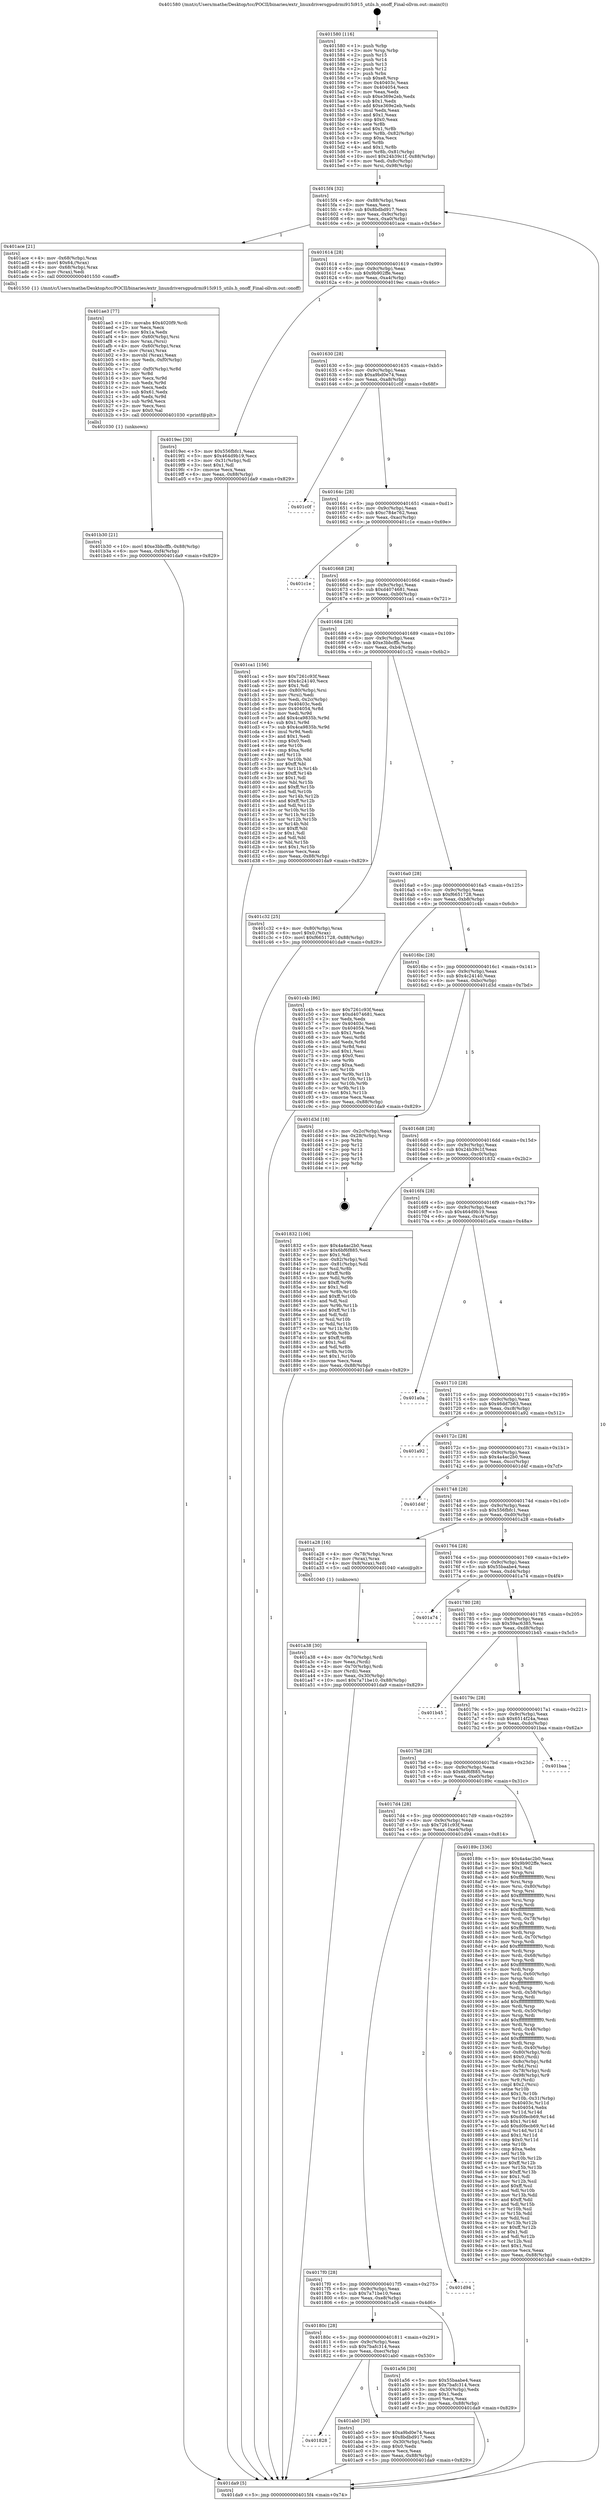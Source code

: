 digraph "0x401580" {
  label = "0x401580 (/mnt/c/Users/mathe/Desktop/tcc/POCII/binaries/extr_linuxdriversgpudrmi915i915_utils.h_onoff_Final-ollvm.out::main(0))"
  labelloc = "t"
  node[shape=record]

  Entry [label="",width=0.3,height=0.3,shape=circle,fillcolor=black,style=filled]
  "0x4015f4" [label="{
     0x4015f4 [32]\l
     | [instrs]\l
     &nbsp;&nbsp;0x4015f4 \<+6\>: mov -0x88(%rbp),%eax\l
     &nbsp;&nbsp;0x4015fa \<+2\>: mov %eax,%ecx\l
     &nbsp;&nbsp;0x4015fc \<+6\>: sub $0x8bdbd917,%ecx\l
     &nbsp;&nbsp;0x401602 \<+6\>: mov %eax,-0x9c(%rbp)\l
     &nbsp;&nbsp;0x401608 \<+6\>: mov %ecx,-0xa0(%rbp)\l
     &nbsp;&nbsp;0x40160e \<+6\>: je 0000000000401ace \<main+0x54e\>\l
  }"]
  "0x401ace" [label="{
     0x401ace [21]\l
     | [instrs]\l
     &nbsp;&nbsp;0x401ace \<+4\>: mov -0x68(%rbp),%rax\l
     &nbsp;&nbsp;0x401ad2 \<+6\>: movl $0x64,(%rax)\l
     &nbsp;&nbsp;0x401ad8 \<+4\>: mov -0x68(%rbp),%rax\l
     &nbsp;&nbsp;0x401adc \<+2\>: mov (%rax),%edi\l
     &nbsp;&nbsp;0x401ade \<+5\>: call 0000000000401550 \<onoff\>\l
     | [calls]\l
     &nbsp;&nbsp;0x401550 \{1\} (/mnt/c/Users/mathe/Desktop/tcc/POCII/binaries/extr_linuxdriversgpudrmi915i915_utils.h_onoff_Final-ollvm.out::onoff)\l
  }"]
  "0x401614" [label="{
     0x401614 [28]\l
     | [instrs]\l
     &nbsp;&nbsp;0x401614 \<+5\>: jmp 0000000000401619 \<main+0x99\>\l
     &nbsp;&nbsp;0x401619 \<+6\>: mov -0x9c(%rbp),%eax\l
     &nbsp;&nbsp;0x40161f \<+5\>: sub $0x9b902ffe,%eax\l
     &nbsp;&nbsp;0x401624 \<+6\>: mov %eax,-0xa4(%rbp)\l
     &nbsp;&nbsp;0x40162a \<+6\>: je 00000000004019ec \<main+0x46c\>\l
  }"]
  Exit [label="",width=0.3,height=0.3,shape=circle,fillcolor=black,style=filled,peripheries=2]
  "0x4019ec" [label="{
     0x4019ec [30]\l
     | [instrs]\l
     &nbsp;&nbsp;0x4019ec \<+5\>: mov $0x556fbfc1,%eax\l
     &nbsp;&nbsp;0x4019f1 \<+5\>: mov $0x464d9b19,%ecx\l
     &nbsp;&nbsp;0x4019f6 \<+3\>: mov -0x31(%rbp),%dl\l
     &nbsp;&nbsp;0x4019f9 \<+3\>: test $0x1,%dl\l
     &nbsp;&nbsp;0x4019fc \<+3\>: cmovne %ecx,%eax\l
     &nbsp;&nbsp;0x4019ff \<+6\>: mov %eax,-0x88(%rbp)\l
     &nbsp;&nbsp;0x401a05 \<+5\>: jmp 0000000000401da9 \<main+0x829\>\l
  }"]
  "0x401630" [label="{
     0x401630 [28]\l
     | [instrs]\l
     &nbsp;&nbsp;0x401630 \<+5\>: jmp 0000000000401635 \<main+0xb5\>\l
     &nbsp;&nbsp;0x401635 \<+6\>: mov -0x9c(%rbp),%eax\l
     &nbsp;&nbsp;0x40163b \<+5\>: sub $0xa9bd0e74,%eax\l
     &nbsp;&nbsp;0x401640 \<+6\>: mov %eax,-0xa8(%rbp)\l
     &nbsp;&nbsp;0x401646 \<+6\>: je 0000000000401c0f \<main+0x68f\>\l
  }"]
  "0x401b30" [label="{
     0x401b30 [21]\l
     | [instrs]\l
     &nbsp;&nbsp;0x401b30 \<+10\>: movl $0xe3bbcffb,-0x88(%rbp)\l
     &nbsp;&nbsp;0x401b3a \<+6\>: mov %eax,-0xf4(%rbp)\l
     &nbsp;&nbsp;0x401b40 \<+5\>: jmp 0000000000401da9 \<main+0x829\>\l
  }"]
  "0x401c0f" [label="{
     0x401c0f\l
  }", style=dashed]
  "0x40164c" [label="{
     0x40164c [28]\l
     | [instrs]\l
     &nbsp;&nbsp;0x40164c \<+5\>: jmp 0000000000401651 \<main+0xd1\>\l
     &nbsp;&nbsp;0x401651 \<+6\>: mov -0x9c(%rbp),%eax\l
     &nbsp;&nbsp;0x401657 \<+5\>: sub $0xc784e762,%eax\l
     &nbsp;&nbsp;0x40165c \<+6\>: mov %eax,-0xac(%rbp)\l
     &nbsp;&nbsp;0x401662 \<+6\>: je 0000000000401c1e \<main+0x69e\>\l
  }"]
  "0x401ae3" [label="{
     0x401ae3 [77]\l
     | [instrs]\l
     &nbsp;&nbsp;0x401ae3 \<+10\>: movabs $0x4020f9,%rdi\l
     &nbsp;&nbsp;0x401aed \<+2\>: xor %ecx,%ecx\l
     &nbsp;&nbsp;0x401aef \<+5\>: mov $0x1a,%edx\l
     &nbsp;&nbsp;0x401af4 \<+4\>: mov -0x60(%rbp),%rsi\l
     &nbsp;&nbsp;0x401af8 \<+3\>: mov %rax,(%rsi)\l
     &nbsp;&nbsp;0x401afb \<+4\>: mov -0x60(%rbp),%rax\l
     &nbsp;&nbsp;0x401aff \<+3\>: mov (%rax),%rax\l
     &nbsp;&nbsp;0x401b02 \<+3\>: movsbl (%rax),%eax\l
     &nbsp;&nbsp;0x401b05 \<+6\>: mov %edx,-0xf0(%rbp)\l
     &nbsp;&nbsp;0x401b0b \<+1\>: cltd\l
     &nbsp;&nbsp;0x401b0c \<+7\>: mov -0xf0(%rbp),%r8d\l
     &nbsp;&nbsp;0x401b13 \<+3\>: idiv %r8d\l
     &nbsp;&nbsp;0x401b16 \<+3\>: mov %ecx,%r9d\l
     &nbsp;&nbsp;0x401b19 \<+3\>: sub %edx,%r9d\l
     &nbsp;&nbsp;0x401b1c \<+2\>: mov %ecx,%edx\l
     &nbsp;&nbsp;0x401b1e \<+3\>: sub $0x61,%edx\l
     &nbsp;&nbsp;0x401b21 \<+3\>: add %edx,%r9d\l
     &nbsp;&nbsp;0x401b24 \<+3\>: sub %r9d,%ecx\l
     &nbsp;&nbsp;0x401b27 \<+2\>: mov %ecx,%esi\l
     &nbsp;&nbsp;0x401b29 \<+2\>: mov $0x0,%al\l
     &nbsp;&nbsp;0x401b2b \<+5\>: call 0000000000401030 \<printf@plt\>\l
     | [calls]\l
     &nbsp;&nbsp;0x401030 \{1\} (unknown)\l
  }"]
  "0x401c1e" [label="{
     0x401c1e\l
  }", style=dashed]
  "0x401668" [label="{
     0x401668 [28]\l
     | [instrs]\l
     &nbsp;&nbsp;0x401668 \<+5\>: jmp 000000000040166d \<main+0xed\>\l
     &nbsp;&nbsp;0x40166d \<+6\>: mov -0x9c(%rbp),%eax\l
     &nbsp;&nbsp;0x401673 \<+5\>: sub $0xd4074681,%eax\l
     &nbsp;&nbsp;0x401678 \<+6\>: mov %eax,-0xb0(%rbp)\l
     &nbsp;&nbsp;0x40167e \<+6\>: je 0000000000401ca1 \<main+0x721\>\l
  }"]
  "0x401828" [label="{
     0x401828\l
  }", style=dashed]
  "0x401ca1" [label="{
     0x401ca1 [156]\l
     | [instrs]\l
     &nbsp;&nbsp;0x401ca1 \<+5\>: mov $0x7261c93f,%eax\l
     &nbsp;&nbsp;0x401ca6 \<+5\>: mov $0x4c24140,%ecx\l
     &nbsp;&nbsp;0x401cab \<+2\>: mov $0x1,%dl\l
     &nbsp;&nbsp;0x401cad \<+4\>: mov -0x80(%rbp),%rsi\l
     &nbsp;&nbsp;0x401cb1 \<+2\>: mov (%rsi),%edi\l
     &nbsp;&nbsp;0x401cb3 \<+3\>: mov %edi,-0x2c(%rbp)\l
     &nbsp;&nbsp;0x401cb6 \<+7\>: mov 0x40403c,%edi\l
     &nbsp;&nbsp;0x401cbd \<+8\>: mov 0x404054,%r8d\l
     &nbsp;&nbsp;0x401cc5 \<+3\>: mov %edi,%r9d\l
     &nbsp;&nbsp;0x401cc8 \<+7\>: add $0x4ca9835b,%r9d\l
     &nbsp;&nbsp;0x401ccf \<+4\>: sub $0x1,%r9d\l
     &nbsp;&nbsp;0x401cd3 \<+7\>: sub $0x4ca9835b,%r9d\l
     &nbsp;&nbsp;0x401cda \<+4\>: imul %r9d,%edi\l
     &nbsp;&nbsp;0x401cde \<+3\>: and $0x1,%edi\l
     &nbsp;&nbsp;0x401ce1 \<+3\>: cmp $0x0,%edi\l
     &nbsp;&nbsp;0x401ce4 \<+4\>: sete %r10b\l
     &nbsp;&nbsp;0x401ce8 \<+4\>: cmp $0xa,%r8d\l
     &nbsp;&nbsp;0x401cec \<+4\>: setl %r11b\l
     &nbsp;&nbsp;0x401cf0 \<+3\>: mov %r10b,%bl\l
     &nbsp;&nbsp;0x401cf3 \<+3\>: xor $0xff,%bl\l
     &nbsp;&nbsp;0x401cf6 \<+3\>: mov %r11b,%r14b\l
     &nbsp;&nbsp;0x401cf9 \<+4\>: xor $0xff,%r14b\l
     &nbsp;&nbsp;0x401cfd \<+3\>: xor $0x1,%dl\l
     &nbsp;&nbsp;0x401d00 \<+3\>: mov %bl,%r15b\l
     &nbsp;&nbsp;0x401d03 \<+4\>: and $0xff,%r15b\l
     &nbsp;&nbsp;0x401d07 \<+3\>: and %dl,%r10b\l
     &nbsp;&nbsp;0x401d0a \<+3\>: mov %r14b,%r12b\l
     &nbsp;&nbsp;0x401d0d \<+4\>: and $0xff,%r12b\l
     &nbsp;&nbsp;0x401d11 \<+3\>: and %dl,%r11b\l
     &nbsp;&nbsp;0x401d14 \<+3\>: or %r10b,%r15b\l
     &nbsp;&nbsp;0x401d17 \<+3\>: or %r11b,%r12b\l
     &nbsp;&nbsp;0x401d1a \<+3\>: xor %r12b,%r15b\l
     &nbsp;&nbsp;0x401d1d \<+3\>: or %r14b,%bl\l
     &nbsp;&nbsp;0x401d20 \<+3\>: xor $0xff,%bl\l
     &nbsp;&nbsp;0x401d23 \<+3\>: or $0x1,%dl\l
     &nbsp;&nbsp;0x401d26 \<+2\>: and %dl,%bl\l
     &nbsp;&nbsp;0x401d28 \<+3\>: or %bl,%r15b\l
     &nbsp;&nbsp;0x401d2b \<+4\>: test $0x1,%r15b\l
     &nbsp;&nbsp;0x401d2f \<+3\>: cmovne %ecx,%eax\l
     &nbsp;&nbsp;0x401d32 \<+6\>: mov %eax,-0x88(%rbp)\l
     &nbsp;&nbsp;0x401d38 \<+5\>: jmp 0000000000401da9 \<main+0x829\>\l
  }"]
  "0x401684" [label="{
     0x401684 [28]\l
     | [instrs]\l
     &nbsp;&nbsp;0x401684 \<+5\>: jmp 0000000000401689 \<main+0x109\>\l
     &nbsp;&nbsp;0x401689 \<+6\>: mov -0x9c(%rbp),%eax\l
     &nbsp;&nbsp;0x40168f \<+5\>: sub $0xe3bbcffb,%eax\l
     &nbsp;&nbsp;0x401694 \<+6\>: mov %eax,-0xb4(%rbp)\l
     &nbsp;&nbsp;0x40169a \<+6\>: je 0000000000401c32 \<main+0x6b2\>\l
  }"]
  "0x401ab0" [label="{
     0x401ab0 [30]\l
     | [instrs]\l
     &nbsp;&nbsp;0x401ab0 \<+5\>: mov $0xa9bd0e74,%eax\l
     &nbsp;&nbsp;0x401ab5 \<+5\>: mov $0x8bdbd917,%ecx\l
     &nbsp;&nbsp;0x401aba \<+3\>: mov -0x30(%rbp),%edx\l
     &nbsp;&nbsp;0x401abd \<+3\>: cmp $0x0,%edx\l
     &nbsp;&nbsp;0x401ac0 \<+3\>: cmove %ecx,%eax\l
     &nbsp;&nbsp;0x401ac3 \<+6\>: mov %eax,-0x88(%rbp)\l
     &nbsp;&nbsp;0x401ac9 \<+5\>: jmp 0000000000401da9 \<main+0x829\>\l
  }"]
  "0x401c32" [label="{
     0x401c32 [25]\l
     | [instrs]\l
     &nbsp;&nbsp;0x401c32 \<+4\>: mov -0x80(%rbp),%rax\l
     &nbsp;&nbsp;0x401c36 \<+6\>: movl $0x0,(%rax)\l
     &nbsp;&nbsp;0x401c3c \<+10\>: movl $0xf6651728,-0x88(%rbp)\l
     &nbsp;&nbsp;0x401c46 \<+5\>: jmp 0000000000401da9 \<main+0x829\>\l
  }"]
  "0x4016a0" [label="{
     0x4016a0 [28]\l
     | [instrs]\l
     &nbsp;&nbsp;0x4016a0 \<+5\>: jmp 00000000004016a5 \<main+0x125\>\l
     &nbsp;&nbsp;0x4016a5 \<+6\>: mov -0x9c(%rbp),%eax\l
     &nbsp;&nbsp;0x4016ab \<+5\>: sub $0xf6651728,%eax\l
     &nbsp;&nbsp;0x4016b0 \<+6\>: mov %eax,-0xb8(%rbp)\l
     &nbsp;&nbsp;0x4016b6 \<+6\>: je 0000000000401c4b \<main+0x6cb\>\l
  }"]
  "0x40180c" [label="{
     0x40180c [28]\l
     | [instrs]\l
     &nbsp;&nbsp;0x40180c \<+5\>: jmp 0000000000401811 \<main+0x291\>\l
     &nbsp;&nbsp;0x401811 \<+6\>: mov -0x9c(%rbp),%eax\l
     &nbsp;&nbsp;0x401817 \<+5\>: sub $0x7bafc314,%eax\l
     &nbsp;&nbsp;0x40181c \<+6\>: mov %eax,-0xec(%rbp)\l
     &nbsp;&nbsp;0x401822 \<+6\>: je 0000000000401ab0 \<main+0x530\>\l
  }"]
  "0x401c4b" [label="{
     0x401c4b [86]\l
     | [instrs]\l
     &nbsp;&nbsp;0x401c4b \<+5\>: mov $0x7261c93f,%eax\l
     &nbsp;&nbsp;0x401c50 \<+5\>: mov $0xd4074681,%ecx\l
     &nbsp;&nbsp;0x401c55 \<+2\>: xor %edx,%edx\l
     &nbsp;&nbsp;0x401c57 \<+7\>: mov 0x40403c,%esi\l
     &nbsp;&nbsp;0x401c5e \<+7\>: mov 0x404054,%edi\l
     &nbsp;&nbsp;0x401c65 \<+3\>: sub $0x1,%edx\l
     &nbsp;&nbsp;0x401c68 \<+3\>: mov %esi,%r8d\l
     &nbsp;&nbsp;0x401c6b \<+3\>: add %edx,%r8d\l
     &nbsp;&nbsp;0x401c6e \<+4\>: imul %r8d,%esi\l
     &nbsp;&nbsp;0x401c72 \<+3\>: and $0x1,%esi\l
     &nbsp;&nbsp;0x401c75 \<+3\>: cmp $0x0,%esi\l
     &nbsp;&nbsp;0x401c78 \<+4\>: sete %r9b\l
     &nbsp;&nbsp;0x401c7c \<+3\>: cmp $0xa,%edi\l
     &nbsp;&nbsp;0x401c7f \<+4\>: setl %r10b\l
     &nbsp;&nbsp;0x401c83 \<+3\>: mov %r9b,%r11b\l
     &nbsp;&nbsp;0x401c86 \<+3\>: and %r10b,%r11b\l
     &nbsp;&nbsp;0x401c89 \<+3\>: xor %r10b,%r9b\l
     &nbsp;&nbsp;0x401c8c \<+3\>: or %r9b,%r11b\l
     &nbsp;&nbsp;0x401c8f \<+4\>: test $0x1,%r11b\l
     &nbsp;&nbsp;0x401c93 \<+3\>: cmovne %ecx,%eax\l
     &nbsp;&nbsp;0x401c96 \<+6\>: mov %eax,-0x88(%rbp)\l
     &nbsp;&nbsp;0x401c9c \<+5\>: jmp 0000000000401da9 \<main+0x829\>\l
  }"]
  "0x4016bc" [label="{
     0x4016bc [28]\l
     | [instrs]\l
     &nbsp;&nbsp;0x4016bc \<+5\>: jmp 00000000004016c1 \<main+0x141\>\l
     &nbsp;&nbsp;0x4016c1 \<+6\>: mov -0x9c(%rbp),%eax\l
     &nbsp;&nbsp;0x4016c7 \<+5\>: sub $0x4c24140,%eax\l
     &nbsp;&nbsp;0x4016cc \<+6\>: mov %eax,-0xbc(%rbp)\l
     &nbsp;&nbsp;0x4016d2 \<+6\>: je 0000000000401d3d \<main+0x7bd\>\l
  }"]
  "0x401a56" [label="{
     0x401a56 [30]\l
     | [instrs]\l
     &nbsp;&nbsp;0x401a56 \<+5\>: mov $0x55baabe4,%eax\l
     &nbsp;&nbsp;0x401a5b \<+5\>: mov $0x7bafc314,%ecx\l
     &nbsp;&nbsp;0x401a60 \<+3\>: mov -0x30(%rbp),%edx\l
     &nbsp;&nbsp;0x401a63 \<+3\>: cmp $0x1,%edx\l
     &nbsp;&nbsp;0x401a66 \<+3\>: cmovl %ecx,%eax\l
     &nbsp;&nbsp;0x401a69 \<+6\>: mov %eax,-0x88(%rbp)\l
     &nbsp;&nbsp;0x401a6f \<+5\>: jmp 0000000000401da9 \<main+0x829\>\l
  }"]
  "0x401d3d" [label="{
     0x401d3d [18]\l
     | [instrs]\l
     &nbsp;&nbsp;0x401d3d \<+3\>: mov -0x2c(%rbp),%eax\l
     &nbsp;&nbsp;0x401d40 \<+4\>: lea -0x28(%rbp),%rsp\l
     &nbsp;&nbsp;0x401d44 \<+1\>: pop %rbx\l
     &nbsp;&nbsp;0x401d45 \<+2\>: pop %r12\l
     &nbsp;&nbsp;0x401d47 \<+2\>: pop %r13\l
     &nbsp;&nbsp;0x401d49 \<+2\>: pop %r14\l
     &nbsp;&nbsp;0x401d4b \<+2\>: pop %r15\l
     &nbsp;&nbsp;0x401d4d \<+1\>: pop %rbp\l
     &nbsp;&nbsp;0x401d4e \<+1\>: ret\l
  }"]
  "0x4016d8" [label="{
     0x4016d8 [28]\l
     | [instrs]\l
     &nbsp;&nbsp;0x4016d8 \<+5\>: jmp 00000000004016dd \<main+0x15d\>\l
     &nbsp;&nbsp;0x4016dd \<+6\>: mov -0x9c(%rbp),%eax\l
     &nbsp;&nbsp;0x4016e3 \<+5\>: sub $0x24b39c1f,%eax\l
     &nbsp;&nbsp;0x4016e8 \<+6\>: mov %eax,-0xc0(%rbp)\l
     &nbsp;&nbsp;0x4016ee \<+6\>: je 0000000000401832 \<main+0x2b2\>\l
  }"]
  "0x4017f0" [label="{
     0x4017f0 [28]\l
     | [instrs]\l
     &nbsp;&nbsp;0x4017f0 \<+5\>: jmp 00000000004017f5 \<main+0x275\>\l
     &nbsp;&nbsp;0x4017f5 \<+6\>: mov -0x9c(%rbp),%eax\l
     &nbsp;&nbsp;0x4017fb \<+5\>: sub $0x7a71be10,%eax\l
     &nbsp;&nbsp;0x401800 \<+6\>: mov %eax,-0xe8(%rbp)\l
     &nbsp;&nbsp;0x401806 \<+6\>: je 0000000000401a56 \<main+0x4d6\>\l
  }"]
  "0x401832" [label="{
     0x401832 [106]\l
     | [instrs]\l
     &nbsp;&nbsp;0x401832 \<+5\>: mov $0x4a4ac2b0,%eax\l
     &nbsp;&nbsp;0x401837 \<+5\>: mov $0x6bf6f885,%ecx\l
     &nbsp;&nbsp;0x40183c \<+2\>: mov $0x1,%dl\l
     &nbsp;&nbsp;0x40183e \<+7\>: mov -0x82(%rbp),%sil\l
     &nbsp;&nbsp;0x401845 \<+7\>: mov -0x81(%rbp),%dil\l
     &nbsp;&nbsp;0x40184c \<+3\>: mov %sil,%r8b\l
     &nbsp;&nbsp;0x40184f \<+4\>: xor $0xff,%r8b\l
     &nbsp;&nbsp;0x401853 \<+3\>: mov %dil,%r9b\l
     &nbsp;&nbsp;0x401856 \<+4\>: xor $0xff,%r9b\l
     &nbsp;&nbsp;0x40185a \<+3\>: xor $0x1,%dl\l
     &nbsp;&nbsp;0x40185d \<+3\>: mov %r8b,%r10b\l
     &nbsp;&nbsp;0x401860 \<+4\>: and $0xff,%r10b\l
     &nbsp;&nbsp;0x401864 \<+3\>: and %dl,%sil\l
     &nbsp;&nbsp;0x401867 \<+3\>: mov %r9b,%r11b\l
     &nbsp;&nbsp;0x40186a \<+4\>: and $0xff,%r11b\l
     &nbsp;&nbsp;0x40186e \<+3\>: and %dl,%dil\l
     &nbsp;&nbsp;0x401871 \<+3\>: or %sil,%r10b\l
     &nbsp;&nbsp;0x401874 \<+3\>: or %dil,%r11b\l
     &nbsp;&nbsp;0x401877 \<+3\>: xor %r11b,%r10b\l
     &nbsp;&nbsp;0x40187a \<+3\>: or %r9b,%r8b\l
     &nbsp;&nbsp;0x40187d \<+4\>: xor $0xff,%r8b\l
     &nbsp;&nbsp;0x401881 \<+3\>: or $0x1,%dl\l
     &nbsp;&nbsp;0x401884 \<+3\>: and %dl,%r8b\l
     &nbsp;&nbsp;0x401887 \<+3\>: or %r8b,%r10b\l
     &nbsp;&nbsp;0x40188a \<+4\>: test $0x1,%r10b\l
     &nbsp;&nbsp;0x40188e \<+3\>: cmovne %ecx,%eax\l
     &nbsp;&nbsp;0x401891 \<+6\>: mov %eax,-0x88(%rbp)\l
     &nbsp;&nbsp;0x401897 \<+5\>: jmp 0000000000401da9 \<main+0x829\>\l
  }"]
  "0x4016f4" [label="{
     0x4016f4 [28]\l
     | [instrs]\l
     &nbsp;&nbsp;0x4016f4 \<+5\>: jmp 00000000004016f9 \<main+0x179\>\l
     &nbsp;&nbsp;0x4016f9 \<+6\>: mov -0x9c(%rbp),%eax\l
     &nbsp;&nbsp;0x4016ff \<+5\>: sub $0x464d9b19,%eax\l
     &nbsp;&nbsp;0x401704 \<+6\>: mov %eax,-0xc4(%rbp)\l
     &nbsp;&nbsp;0x40170a \<+6\>: je 0000000000401a0a \<main+0x48a\>\l
  }"]
  "0x401da9" [label="{
     0x401da9 [5]\l
     | [instrs]\l
     &nbsp;&nbsp;0x401da9 \<+5\>: jmp 00000000004015f4 \<main+0x74\>\l
  }"]
  "0x401580" [label="{
     0x401580 [116]\l
     | [instrs]\l
     &nbsp;&nbsp;0x401580 \<+1\>: push %rbp\l
     &nbsp;&nbsp;0x401581 \<+3\>: mov %rsp,%rbp\l
     &nbsp;&nbsp;0x401584 \<+2\>: push %r15\l
     &nbsp;&nbsp;0x401586 \<+2\>: push %r14\l
     &nbsp;&nbsp;0x401588 \<+2\>: push %r13\l
     &nbsp;&nbsp;0x40158a \<+2\>: push %r12\l
     &nbsp;&nbsp;0x40158c \<+1\>: push %rbx\l
     &nbsp;&nbsp;0x40158d \<+7\>: sub $0xe8,%rsp\l
     &nbsp;&nbsp;0x401594 \<+7\>: mov 0x40403c,%eax\l
     &nbsp;&nbsp;0x40159b \<+7\>: mov 0x404054,%ecx\l
     &nbsp;&nbsp;0x4015a2 \<+2\>: mov %eax,%edx\l
     &nbsp;&nbsp;0x4015a4 \<+6\>: sub $0xe369e2eb,%edx\l
     &nbsp;&nbsp;0x4015aa \<+3\>: sub $0x1,%edx\l
     &nbsp;&nbsp;0x4015ad \<+6\>: add $0xe369e2eb,%edx\l
     &nbsp;&nbsp;0x4015b3 \<+3\>: imul %edx,%eax\l
     &nbsp;&nbsp;0x4015b6 \<+3\>: and $0x1,%eax\l
     &nbsp;&nbsp;0x4015b9 \<+3\>: cmp $0x0,%eax\l
     &nbsp;&nbsp;0x4015bc \<+4\>: sete %r8b\l
     &nbsp;&nbsp;0x4015c0 \<+4\>: and $0x1,%r8b\l
     &nbsp;&nbsp;0x4015c4 \<+7\>: mov %r8b,-0x82(%rbp)\l
     &nbsp;&nbsp;0x4015cb \<+3\>: cmp $0xa,%ecx\l
     &nbsp;&nbsp;0x4015ce \<+4\>: setl %r8b\l
     &nbsp;&nbsp;0x4015d2 \<+4\>: and $0x1,%r8b\l
     &nbsp;&nbsp;0x4015d6 \<+7\>: mov %r8b,-0x81(%rbp)\l
     &nbsp;&nbsp;0x4015dd \<+10\>: movl $0x24b39c1f,-0x88(%rbp)\l
     &nbsp;&nbsp;0x4015e7 \<+6\>: mov %edi,-0x8c(%rbp)\l
     &nbsp;&nbsp;0x4015ed \<+7\>: mov %rsi,-0x98(%rbp)\l
  }"]
  "0x401d94" [label="{
     0x401d94\l
  }", style=dashed]
  "0x401a0a" [label="{
     0x401a0a\l
  }", style=dashed]
  "0x401710" [label="{
     0x401710 [28]\l
     | [instrs]\l
     &nbsp;&nbsp;0x401710 \<+5\>: jmp 0000000000401715 \<main+0x195\>\l
     &nbsp;&nbsp;0x401715 \<+6\>: mov -0x9c(%rbp),%eax\l
     &nbsp;&nbsp;0x40171b \<+5\>: sub $0x46dd7b63,%eax\l
     &nbsp;&nbsp;0x401720 \<+6\>: mov %eax,-0xc8(%rbp)\l
     &nbsp;&nbsp;0x401726 \<+6\>: je 0000000000401a92 \<main+0x512\>\l
  }"]
  "0x401a38" [label="{
     0x401a38 [30]\l
     | [instrs]\l
     &nbsp;&nbsp;0x401a38 \<+4\>: mov -0x70(%rbp),%rdi\l
     &nbsp;&nbsp;0x401a3c \<+2\>: mov %eax,(%rdi)\l
     &nbsp;&nbsp;0x401a3e \<+4\>: mov -0x70(%rbp),%rdi\l
     &nbsp;&nbsp;0x401a42 \<+2\>: mov (%rdi),%eax\l
     &nbsp;&nbsp;0x401a44 \<+3\>: mov %eax,-0x30(%rbp)\l
     &nbsp;&nbsp;0x401a47 \<+10\>: movl $0x7a71be10,-0x88(%rbp)\l
     &nbsp;&nbsp;0x401a51 \<+5\>: jmp 0000000000401da9 \<main+0x829\>\l
  }"]
  "0x401a92" [label="{
     0x401a92\l
  }", style=dashed]
  "0x40172c" [label="{
     0x40172c [28]\l
     | [instrs]\l
     &nbsp;&nbsp;0x40172c \<+5\>: jmp 0000000000401731 \<main+0x1b1\>\l
     &nbsp;&nbsp;0x401731 \<+6\>: mov -0x9c(%rbp),%eax\l
     &nbsp;&nbsp;0x401737 \<+5\>: sub $0x4a4ac2b0,%eax\l
     &nbsp;&nbsp;0x40173c \<+6\>: mov %eax,-0xcc(%rbp)\l
     &nbsp;&nbsp;0x401742 \<+6\>: je 0000000000401d4f \<main+0x7cf\>\l
  }"]
  "0x4017d4" [label="{
     0x4017d4 [28]\l
     | [instrs]\l
     &nbsp;&nbsp;0x4017d4 \<+5\>: jmp 00000000004017d9 \<main+0x259\>\l
     &nbsp;&nbsp;0x4017d9 \<+6\>: mov -0x9c(%rbp),%eax\l
     &nbsp;&nbsp;0x4017df \<+5\>: sub $0x7261c93f,%eax\l
     &nbsp;&nbsp;0x4017e4 \<+6\>: mov %eax,-0xe4(%rbp)\l
     &nbsp;&nbsp;0x4017ea \<+6\>: je 0000000000401d94 \<main+0x814\>\l
  }"]
  "0x401d4f" [label="{
     0x401d4f\l
  }", style=dashed]
  "0x401748" [label="{
     0x401748 [28]\l
     | [instrs]\l
     &nbsp;&nbsp;0x401748 \<+5\>: jmp 000000000040174d \<main+0x1cd\>\l
     &nbsp;&nbsp;0x40174d \<+6\>: mov -0x9c(%rbp),%eax\l
     &nbsp;&nbsp;0x401753 \<+5\>: sub $0x556fbfc1,%eax\l
     &nbsp;&nbsp;0x401758 \<+6\>: mov %eax,-0xd0(%rbp)\l
     &nbsp;&nbsp;0x40175e \<+6\>: je 0000000000401a28 \<main+0x4a8\>\l
  }"]
  "0x40189c" [label="{
     0x40189c [336]\l
     | [instrs]\l
     &nbsp;&nbsp;0x40189c \<+5\>: mov $0x4a4ac2b0,%eax\l
     &nbsp;&nbsp;0x4018a1 \<+5\>: mov $0x9b902ffe,%ecx\l
     &nbsp;&nbsp;0x4018a6 \<+2\>: mov $0x1,%dl\l
     &nbsp;&nbsp;0x4018a8 \<+3\>: mov %rsp,%rsi\l
     &nbsp;&nbsp;0x4018ab \<+4\>: add $0xfffffffffffffff0,%rsi\l
     &nbsp;&nbsp;0x4018af \<+3\>: mov %rsi,%rsp\l
     &nbsp;&nbsp;0x4018b2 \<+4\>: mov %rsi,-0x80(%rbp)\l
     &nbsp;&nbsp;0x4018b6 \<+3\>: mov %rsp,%rsi\l
     &nbsp;&nbsp;0x4018b9 \<+4\>: add $0xfffffffffffffff0,%rsi\l
     &nbsp;&nbsp;0x4018bd \<+3\>: mov %rsi,%rsp\l
     &nbsp;&nbsp;0x4018c0 \<+3\>: mov %rsp,%rdi\l
     &nbsp;&nbsp;0x4018c3 \<+4\>: add $0xfffffffffffffff0,%rdi\l
     &nbsp;&nbsp;0x4018c7 \<+3\>: mov %rdi,%rsp\l
     &nbsp;&nbsp;0x4018ca \<+4\>: mov %rdi,-0x78(%rbp)\l
     &nbsp;&nbsp;0x4018ce \<+3\>: mov %rsp,%rdi\l
     &nbsp;&nbsp;0x4018d1 \<+4\>: add $0xfffffffffffffff0,%rdi\l
     &nbsp;&nbsp;0x4018d5 \<+3\>: mov %rdi,%rsp\l
     &nbsp;&nbsp;0x4018d8 \<+4\>: mov %rdi,-0x70(%rbp)\l
     &nbsp;&nbsp;0x4018dc \<+3\>: mov %rsp,%rdi\l
     &nbsp;&nbsp;0x4018df \<+4\>: add $0xfffffffffffffff0,%rdi\l
     &nbsp;&nbsp;0x4018e3 \<+3\>: mov %rdi,%rsp\l
     &nbsp;&nbsp;0x4018e6 \<+4\>: mov %rdi,-0x68(%rbp)\l
     &nbsp;&nbsp;0x4018ea \<+3\>: mov %rsp,%rdi\l
     &nbsp;&nbsp;0x4018ed \<+4\>: add $0xfffffffffffffff0,%rdi\l
     &nbsp;&nbsp;0x4018f1 \<+3\>: mov %rdi,%rsp\l
     &nbsp;&nbsp;0x4018f4 \<+4\>: mov %rdi,-0x60(%rbp)\l
     &nbsp;&nbsp;0x4018f8 \<+3\>: mov %rsp,%rdi\l
     &nbsp;&nbsp;0x4018fb \<+4\>: add $0xfffffffffffffff0,%rdi\l
     &nbsp;&nbsp;0x4018ff \<+3\>: mov %rdi,%rsp\l
     &nbsp;&nbsp;0x401902 \<+4\>: mov %rdi,-0x58(%rbp)\l
     &nbsp;&nbsp;0x401906 \<+3\>: mov %rsp,%rdi\l
     &nbsp;&nbsp;0x401909 \<+4\>: add $0xfffffffffffffff0,%rdi\l
     &nbsp;&nbsp;0x40190d \<+3\>: mov %rdi,%rsp\l
     &nbsp;&nbsp;0x401910 \<+4\>: mov %rdi,-0x50(%rbp)\l
     &nbsp;&nbsp;0x401914 \<+3\>: mov %rsp,%rdi\l
     &nbsp;&nbsp;0x401917 \<+4\>: add $0xfffffffffffffff0,%rdi\l
     &nbsp;&nbsp;0x40191b \<+3\>: mov %rdi,%rsp\l
     &nbsp;&nbsp;0x40191e \<+4\>: mov %rdi,-0x48(%rbp)\l
     &nbsp;&nbsp;0x401922 \<+3\>: mov %rsp,%rdi\l
     &nbsp;&nbsp;0x401925 \<+4\>: add $0xfffffffffffffff0,%rdi\l
     &nbsp;&nbsp;0x401929 \<+3\>: mov %rdi,%rsp\l
     &nbsp;&nbsp;0x40192c \<+4\>: mov %rdi,-0x40(%rbp)\l
     &nbsp;&nbsp;0x401930 \<+4\>: mov -0x80(%rbp),%rdi\l
     &nbsp;&nbsp;0x401934 \<+6\>: movl $0x0,(%rdi)\l
     &nbsp;&nbsp;0x40193a \<+7\>: mov -0x8c(%rbp),%r8d\l
     &nbsp;&nbsp;0x401941 \<+3\>: mov %r8d,(%rsi)\l
     &nbsp;&nbsp;0x401944 \<+4\>: mov -0x78(%rbp),%rdi\l
     &nbsp;&nbsp;0x401948 \<+7\>: mov -0x98(%rbp),%r9\l
     &nbsp;&nbsp;0x40194f \<+3\>: mov %r9,(%rdi)\l
     &nbsp;&nbsp;0x401952 \<+3\>: cmpl $0x2,(%rsi)\l
     &nbsp;&nbsp;0x401955 \<+4\>: setne %r10b\l
     &nbsp;&nbsp;0x401959 \<+4\>: and $0x1,%r10b\l
     &nbsp;&nbsp;0x40195d \<+4\>: mov %r10b,-0x31(%rbp)\l
     &nbsp;&nbsp;0x401961 \<+8\>: mov 0x40403c,%r11d\l
     &nbsp;&nbsp;0x401969 \<+7\>: mov 0x404054,%ebx\l
     &nbsp;&nbsp;0x401970 \<+3\>: mov %r11d,%r14d\l
     &nbsp;&nbsp;0x401973 \<+7\>: sub $0xd0fecb69,%r14d\l
     &nbsp;&nbsp;0x40197a \<+4\>: sub $0x1,%r14d\l
     &nbsp;&nbsp;0x40197e \<+7\>: add $0xd0fecb69,%r14d\l
     &nbsp;&nbsp;0x401985 \<+4\>: imul %r14d,%r11d\l
     &nbsp;&nbsp;0x401989 \<+4\>: and $0x1,%r11d\l
     &nbsp;&nbsp;0x40198d \<+4\>: cmp $0x0,%r11d\l
     &nbsp;&nbsp;0x401991 \<+4\>: sete %r10b\l
     &nbsp;&nbsp;0x401995 \<+3\>: cmp $0xa,%ebx\l
     &nbsp;&nbsp;0x401998 \<+4\>: setl %r15b\l
     &nbsp;&nbsp;0x40199c \<+3\>: mov %r10b,%r12b\l
     &nbsp;&nbsp;0x40199f \<+4\>: xor $0xff,%r12b\l
     &nbsp;&nbsp;0x4019a3 \<+3\>: mov %r15b,%r13b\l
     &nbsp;&nbsp;0x4019a6 \<+4\>: xor $0xff,%r13b\l
     &nbsp;&nbsp;0x4019aa \<+3\>: xor $0x1,%dl\l
     &nbsp;&nbsp;0x4019ad \<+3\>: mov %r12b,%sil\l
     &nbsp;&nbsp;0x4019b0 \<+4\>: and $0xff,%sil\l
     &nbsp;&nbsp;0x4019b4 \<+3\>: and %dl,%r10b\l
     &nbsp;&nbsp;0x4019b7 \<+3\>: mov %r13b,%dil\l
     &nbsp;&nbsp;0x4019ba \<+4\>: and $0xff,%dil\l
     &nbsp;&nbsp;0x4019be \<+3\>: and %dl,%r15b\l
     &nbsp;&nbsp;0x4019c1 \<+3\>: or %r10b,%sil\l
     &nbsp;&nbsp;0x4019c4 \<+3\>: or %r15b,%dil\l
     &nbsp;&nbsp;0x4019c7 \<+3\>: xor %dil,%sil\l
     &nbsp;&nbsp;0x4019ca \<+3\>: or %r13b,%r12b\l
     &nbsp;&nbsp;0x4019cd \<+4\>: xor $0xff,%r12b\l
     &nbsp;&nbsp;0x4019d1 \<+3\>: or $0x1,%dl\l
     &nbsp;&nbsp;0x4019d4 \<+3\>: and %dl,%r12b\l
     &nbsp;&nbsp;0x4019d7 \<+3\>: or %r12b,%sil\l
     &nbsp;&nbsp;0x4019da \<+4\>: test $0x1,%sil\l
     &nbsp;&nbsp;0x4019de \<+3\>: cmovne %ecx,%eax\l
     &nbsp;&nbsp;0x4019e1 \<+6\>: mov %eax,-0x88(%rbp)\l
     &nbsp;&nbsp;0x4019e7 \<+5\>: jmp 0000000000401da9 \<main+0x829\>\l
  }"]
  "0x401a28" [label="{
     0x401a28 [16]\l
     | [instrs]\l
     &nbsp;&nbsp;0x401a28 \<+4\>: mov -0x78(%rbp),%rax\l
     &nbsp;&nbsp;0x401a2c \<+3\>: mov (%rax),%rax\l
     &nbsp;&nbsp;0x401a2f \<+4\>: mov 0x8(%rax),%rdi\l
     &nbsp;&nbsp;0x401a33 \<+5\>: call 0000000000401040 \<atoi@plt\>\l
     | [calls]\l
     &nbsp;&nbsp;0x401040 \{1\} (unknown)\l
  }"]
  "0x401764" [label="{
     0x401764 [28]\l
     | [instrs]\l
     &nbsp;&nbsp;0x401764 \<+5\>: jmp 0000000000401769 \<main+0x1e9\>\l
     &nbsp;&nbsp;0x401769 \<+6\>: mov -0x9c(%rbp),%eax\l
     &nbsp;&nbsp;0x40176f \<+5\>: sub $0x55baabe4,%eax\l
     &nbsp;&nbsp;0x401774 \<+6\>: mov %eax,-0xd4(%rbp)\l
     &nbsp;&nbsp;0x40177a \<+6\>: je 0000000000401a74 \<main+0x4f4\>\l
  }"]
  "0x4017b8" [label="{
     0x4017b8 [28]\l
     | [instrs]\l
     &nbsp;&nbsp;0x4017b8 \<+5\>: jmp 00000000004017bd \<main+0x23d\>\l
     &nbsp;&nbsp;0x4017bd \<+6\>: mov -0x9c(%rbp),%eax\l
     &nbsp;&nbsp;0x4017c3 \<+5\>: sub $0x6bf6f885,%eax\l
     &nbsp;&nbsp;0x4017c8 \<+6\>: mov %eax,-0xe0(%rbp)\l
     &nbsp;&nbsp;0x4017ce \<+6\>: je 000000000040189c \<main+0x31c\>\l
  }"]
  "0x401a74" [label="{
     0x401a74\l
  }", style=dashed]
  "0x401780" [label="{
     0x401780 [28]\l
     | [instrs]\l
     &nbsp;&nbsp;0x401780 \<+5\>: jmp 0000000000401785 \<main+0x205\>\l
     &nbsp;&nbsp;0x401785 \<+6\>: mov -0x9c(%rbp),%eax\l
     &nbsp;&nbsp;0x40178b \<+5\>: sub $0x59ac6385,%eax\l
     &nbsp;&nbsp;0x401790 \<+6\>: mov %eax,-0xd8(%rbp)\l
     &nbsp;&nbsp;0x401796 \<+6\>: je 0000000000401b45 \<main+0x5c5\>\l
  }"]
  "0x401baa" [label="{
     0x401baa\l
  }", style=dashed]
  "0x401b45" [label="{
     0x401b45\l
  }", style=dashed]
  "0x40179c" [label="{
     0x40179c [28]\l
     | [instrs]\l
     &nbsp;&nbsp;0x40179c \<+5\>: jmp 00000000004017a1 \<main+0x221\>\l
     &nbsp;&nbsp;0x4017a1 \<+6\>: mov -0x9c(%rbp),%eax\l
     &nbsp;&nbsp;0x4017a7 \<+5\>: sub $0x6514f24a,%eax\l
     &nbsp;&nbsp;0x4017ac \<+6\>: mov %eax,-0xdc(%rbp)\l
     &nbsp;&nbsp;0x4017b2 \<+6\>: je 0000000000401baa \<main+0x62a\>\l
  }"]
  Entry -> "0x401580" [label=" 1"]
  "0x4015f4" -> "0x401ace" [label=" 1"]
  "0x4015f4" -> "0x401614" [label=" 10"]
  "0x401d3d" -> Exit [label=" 1"]
  "0x401614" -> "0x4019ec" [label=" 1"]
  "0x401614" -> "0x401630" [label=" 9"]
  "0x401ca1" -> "0x401da9" [label=" 1"]
  "0x401630" -> "0x401c0f" [label=" 0"]
  "0x401630" -> "0x40164c" [label=" 9"]
  "0x401c4b" -> "0x401da9" [label=" 1"]
  "0x40164c" -> "0x401c1e" [label=" 0"]
  "0x40164c" -> "0x401668" [label=" 9"]
  "0x401c32" -> "0x401da9" [label=" 1"]
  "0x401668" -> "0x401ca1" [label=" 1"]
  "0x401668" -> "0x401684" [label=" 8"]
  "0x401b30" -> "0x401da9" [label=" 1"]
  "0x401684" -> "0x401c32" [label=" 1"]
  "0x401684" -> "0x4016a0" [label=" 7"]
  "0x401ae3" -> "0x401b30" [label=" 1"]
  "0x4016a0" -> "0x401c4b" [label=" 1"]
  "0x4016a0" -> "0x4016bc" [label=" 6"]
  "0x401ab0" -> "0x401da9" [label=" 1"]
  "0x4016bc" -> "0x401d3d" [label=" 1"]
  "0x4016bc" -> "0x4016d8" [label=" 5"]
  "0x40180c" -> "0x401828" [label=" 0"]
  "0x4016d8" -> "0x401832" [label=" 1"]
  "0x4016d8" -> "0x4016f4" [label=" 4"]
  "0x401832" -> "0x401da9" [label=" 1"]
  "0x401580" -> "0x4015f4" [label=" 1"]
  "0x401da9" -> "0x4015f4" [label=" 10"]
  "0x401ace" -> "0x401ae3" [label=" 1"]
  "0x4016f4" -> "0x401a0a" [label=" 0"]
  "0x4016f4" -> "0x401710" [label=" 4"]
  "0x401a56" -> "0x401da9" [label=" 1"]
  "0x401710" -> "0x401a92" [label=" 0"]
  "0x401710" -> "0x40172c" [label=" 4"]
  "0x4017f0" -> "0x401a56" [label=" 1"]
  "0x40172c" -> "0x401d4f" [label=" 0"]
  "0x40172c" -> "0x401748" [label=" 4"]
  "0x4017d4" -> "0x4017f0" [label=" 2"]
  "0x401748" -> "0x401a28" [label=" 1"]
  "0x401748" -> "0x401764" [label=" 3"]
  "0x4017d4" -> "0x401d94" [label=" 0"]
  "0x401764" -> "0x401a74" [label=" 0"]
  "0x401764" -> "0x401780" [label=" 3"]
  "0x401a38" -> "0x401da9" [label=" 1"]
  "0x401780" -> "0x401b45" [label=" 0"]
  "0x401780" -> "0x40179c" [label=" 3"]
  "0x401a28" -> "0x401a38" [label=" 1"]
  "0x40179c" -> "0x401baa" [label=" 0"]
  "0x40179c" -> "0x4017b8" [label=" 3"]
  "0x4017f0" -> "0x40180c" [label=" 1"]
  "0x4017b8" -> "0x40189c" [label=" 1"]
  "0x4017b8" -> "0x4017d4" [label=" 2"]
  "0x40180c" -> "0x401ab0" [label=" 1"]
  "0x40189c" -> "0x401da9" [label=" 1"]
  "0x4019ec" -> "0x401da9" [label=" 1"]
}
